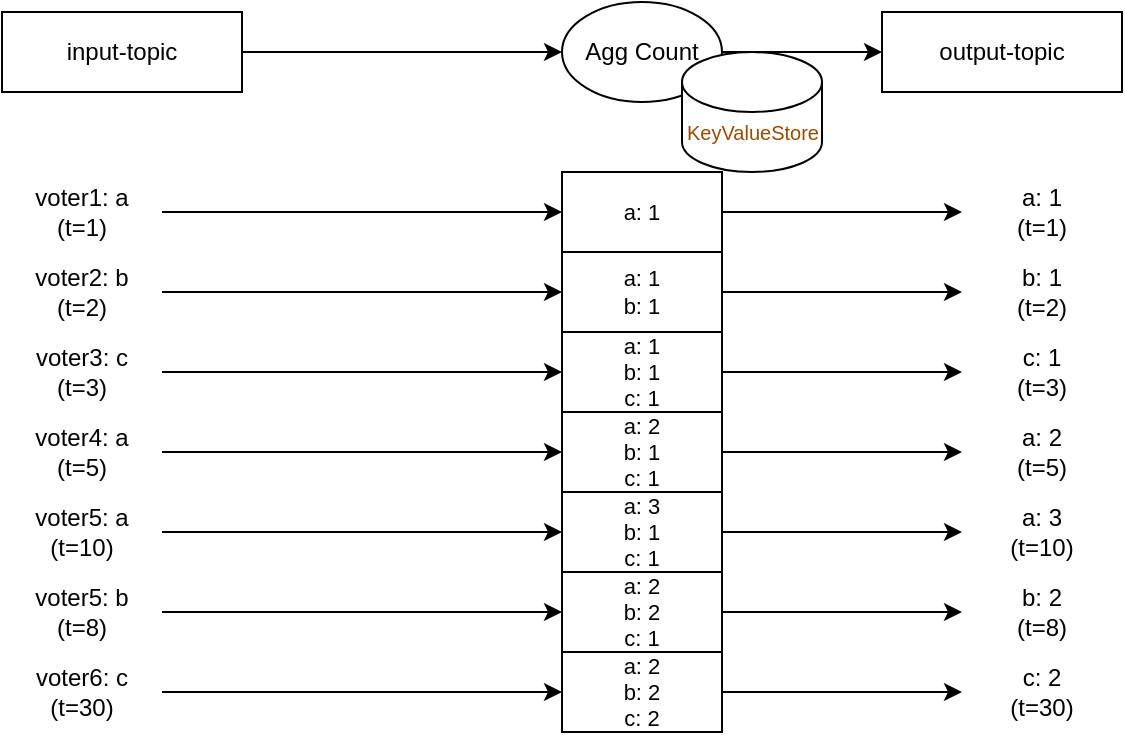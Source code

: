 <mxfile version="24.7.14">
  <diagram name="페이지-1" id="8g5Zn0wMJFjncriXSSx3">
    <mxGraphModel dx="524" dy="995" grid="1" gridSize="10" guides="1" tooltips="1" connect="1" arrows="1" fold="1" page="1" pageScale="1" pageWidth="1169" pageHeight="827" math="0" shadow="0">
      <root>
        <mxCell id="0" />
        <mxCell id="1" parent="0" />
        <mxCell id="pKS4B4EWEE2jMQGI_RAB-51" style="edgeStyle=orthogonalEdgeStyle;rounded=0;orthogonalLoop=1;jettySize=auto;html=1;entryX=0;entryY=0.5;entryDx=0;entryDy=0;strokeColor=#000000;fontColor=#000000;" parent="1" source="pKS4B4EWEE2jMQGI_RAB-52" target="pKS4B4EWEE2jMQGI_RAB-54" edge="1">
          <mxGeometry relative="1" as="geometry" />
        </mxCell>
        <mxCell id="pKS4B4EWEE2jMQGI_RAB-52" value="&lt;div&gt;&lt;font&gt;input-topic&lt;/font&gt;&lt;/div&gt;" style="rounded=0;whiteSpace=wrap;html=1;strokeColor=#000000;fontColor=#000000;" parent="1" vertex="1">
          <mxGeometry x="80" y="160" width="120" height="40" as="geometry" />
        </mxCell>
        <mxCell id="pKS4B4EWEE2jMQGI_RAB-53" style="edgeStyle=orthogonalEdgeStyle;rounded=0;orthogonalLoop=1;jettySize=auto;html=1;entryX=0;entryY=0.5;entryDx=0;entryDy=0;strokeColor=#000000;fontColor=#000000;" parent="1" source="pKS4B4EWEE2jMQGI_RAB-54" target="pKS4B4EWEE2jMQGI_RAB-55" edge="1">
          <mxGeometry relative="1" as="geometry" />
        </mxCell>
        <mxCell id="pKS4B4EWEE2jMQGI_RAB-54" value="&lt;font&gt;Agg Count&lt;/font&gt;" style="ellipse;whiteSpace=wrap;html=1;strokeColor=#000000;fontColor=#000000;" parent="1" vertex="1">
          <mxGeometry x="360" y="155" width="80" height="50" as="geometry" />
        </mxCell>
        <mxCell id="pKS4B4EWEE2jMQGI_RAB-55" value="&lt;font&gt;output-topic&lt;/font&gt;" style="rounded=0;whiteSpace=wrap;html=1;strokeColor=#000000;fontColor=#000000;" parent="1" vertex="1">
          <mxGeometry x="520" y="160" width="120" height="40" as="geometry" />
        </mxCell>
        <mxCell id="GSHHPHuIhnTSmaOaYL3V-2" style="edgeStyle=orthogonalEdgeStyle;rounded=0;orthogonalLoop=1;jettySize=auto;html=1;entryX=0;entryY=0.5;entryDx=0;entryDy=0;" parent="1" source="pKS4B4EWEE2jMQGI_RAB-57" target="GSHHPHuIhnTSmaOaYL3V-1" edge="1">
          <mxGeometry relative="1" as="geometry" />
        </mxCell>
        <mxCell id="pKS4B4EWEE2jMQGI_RAB-57" value="voter1: a&lt;div&gt;(t=1)&lt;/div&gt;" style="text;html=1;align=center;verticalAlign=middle;whiteSpace=wrap;rounded=0;fontColor=#000000;" parent="1" vertex="1">
          <mxGeometry x="80" y="245" width="80" height="30" as="geometry" />
        </mxCell>
        <mxCell id="GSHHPHuIhnTSmaOaYL3V-5" style="edgeStyle=orthogonalEdgeStyle;rounded=0;orthogonalLoop=1;jettySize=auto;html=1;entryX=0;entryY=0.5;entryDx=0;entryDy=0;" parent="1" source="pKS4B4EWEE2jMQGI_RAB-63" target="GSHHPHuIhnTSmaOaYL3V-3" edge="1">
          <mxGeometry relative="1" as="geometry" />
        </mxCell>
        <mxCell id="pKS4B4EWEE2jMQGI_RAB-63" value="voter2: b&lt;div&gt;(t=2)&lt;/div&gt;" style="text;html=1;align=center;verticalAlign=middle;whiteSpace=wrap;rounded=0;fontColor=#000000;" parent="1" vertex="1">
          <mxGeometry x="80" y="285" width="80" height="30" as="geometry" />
        </mxCell>
        <mxCell id="GSHHPHuIhnTSmaOaYL3V-6" style="edgeStyle=orthogonalEdgeStyle;rounded=0;orthogonalLoop=1;jettySize=auto;html=1;entryX=0;entryY=0.5;entryDx=0;entryDy=0;" parent="1" source="pKS4B4EWEE2jMQGI_RAB-68" target="GSHHPHuIhnTSmaOaYL3V-4" edge="1">
          <mxGeometry relative="1" as="geometry" />
        </mxCell>
        <mxCell id="pKS4B4EWEE2jMQGI_RAB-68" value="voter3: c&lt;div&gt;(t=3)&lt;/div&gt;" style="text;html=1;align=center;verticalAlign=middle;whiteSpace=wrap;rounded=0;fontColor=#000000;" parent="1" vertex="1">
          <mxGeometry x="80" y="325" width="80" height="30" as="geometry" />
        </mxCell>
        <mxCell id="pKS4B4EWEE2jMQGI_RAB-72" value="" style="shape=cylinder3;whiteSpace=wrap;html=1;boundedLbl=1;backgroundOutline=1;size=15;strokeColor=#000000;fontColor=#000000;" parent="1" vertex="1">
          <mxGeometry x="420" y="180" width="70" height="60" as="geometry" />
        </mxCell>
        <mxCell id="GSHHPHuIhnTSmaOaYL3V-10" style="edgeStyle=orthogonalEdgeStyle;rounded=0;orthogonalLoop=1;jettySize=auto;html=1;entryX=0;entryY=0.5;entryDx=0;entryDy=0;" parent="1" source="pKS4B4EWEE2jMQGI_RAB-74" target="GSHHPHuIhnTSmaOaYL3V-9" edge="1">
          <mxGeometry relative="1" as="geometry" />
        </mxCell>
        <mxCell id="pKS4B4EWEE2jMQGI_RAB-74" value="voter4: a&lt;div&gt;(t=5)&lt;/div&gt;" style="text;html=1;align=center;verticalAlign=middle;whiteSpace=wrap;rounded=0;fontColor=#000000;" parent="1" vertex="1">
          <mxGeometry x="80" y="365" width="80" height="30" as="geometry" />
        </mxCell>
        <mxCell id="GSHHPHuIhnTSmaOaYL3V-12" style="edgeStyle=orthogonalEdgeStyle;rounded=0;orthogonalLoop=1;jettySize=auto;html=1;entryX=0;entryY=0.5;entryDx=0;entryDy=0;" parent="1" source="pKS4B4EWEE2jMQGI_RAB-80" target="GSHHPHuIhnTSmaOaYL3V-11" edge="1">
          <mxGeometry relative="1" as="geometry" />
        </mxCell>
        <mxCell id="pKS4B4EWEE2jMQGI_RAB-80" value="voter5: a&lt;div&gt;(t=10)&lt;/div&gt;" style="text;html=1;align=center;verticalAlign=middle;whiteSpace=wrap;rounded=0;fontColor=#000000;" parent="1" vertex="1">
          <mxGeometry x="80" y="405" width="80" height="30" as="geometry" />
        </mxCell>
        <mxCell id="GSHHPHuIhnTSmaOaYL3V-14" style="edgeStyle=orthogonalEdgeStyle;rounded=0;orthogonalLoop=1;jettySize=auto;html=1;entryX=0;entryY=0.5;entryDx=0;entryDy=0;" parent="1" source="pKS4B4EWEE2jMQGI_RAB-81" target="GSHHPHuIhnTSmaOaYL3V-13" edge="1">
          <mxGeometry relative="1" as="geometry" />
        </mxCell>
        <mxCell id="pKS4B4EWEE2jMQGI_RAB-81" value="voter5: b&lt;div&gt;(t=8)&lt;/div&gt;" style="text;html=1;align=center;verticalAlign=middle;whiteSpace=wrap;rounded=0;fontColor=#000000;" parent="1" vertex="1">
          <mxGeometry x="80" y="445" width="80" height="30" as="geometry" />
        </mxCell>
        <mxCell id="GSHHPHuIhnTSmaOaYL3V-16" style="edgeStyle=orthogonalEdgeStyle;rounded=0;orthogonalLoop=1;jettySize=auto;html=1;entryX=0;entryY=0.5;entryDx=0;entryDy=0;" parent="1" source="pKS4B4EWEE2jMQGI_RAB-82" target="GSHHPHuIhnTSmaOaYL3V-15" edge="1">
          <mxGeometry relative="1" as="geometry" />
        </mxCell>
        <mxCell id="pKS4B4EWEE2jMQGI_RAB-82" value="voter6: c&lt;div&gt;(t=30)&lt;/div&gt;" style="text;html=1;align=center;verticalAlign=middle;whiteSpace=wrap;rounded=0;fontColor=#000000;" parent="1" vertex="1">
          <mxGeometry x="80" y="485" width="80" height="30" as="geometry" />
        </mxCell>
        <mxCell id="GSHHPHuIhnTSmaOaYL3V-19" style="edgeStyle=orthogonalEdgeStyle;rounded=0;orthogonalLoop=1;jettySize=auto;html=1;entryX=0;entryY=0.5;entryDx=0;entryDy=0;" parent="1" source="GSHHPHuIhnTSmaOaYL3V-1" target="GSHHPHuIhnTSmaOaYL3V-18" edge="1">
          <mxGeometry relative="1" as="geometry" />
        </mxCell>
        <mxCell id="GSHHPHuIhnTSmaOaYL3V-1" value="a: 1" style="text;html=1;align=center;verticalAlign=middle;whiteSpace=wrap;rounded=0;fontColor=#000000;strokeColor=default;fontSize=11;" parent="1" vertex="1">
          <mxGeometry x="360" y="240" width="80" height="40" as="geometry" />
        </mxCell>
        <mxCell id="GSHHPHuIhnTSmaOaYL3V-27" style="edgeStyle=orthogonalEdgeStyle;rounded=0;orthogonalLoop=1;jettySize=auto;html=1;entryX=0;entryY=0.5;entryDx=0;entryDy=0;" parent="1" source="GSHHPHuIhnTSmaOaYL3V-3" target="GSHHPHuIhnTSmaOaYL3V-20" edge="1">
          <mxGeometry relative="1" as="geometry" />
        </mxCell>
        <mxCell id="GSHHPHuIhnTSmaOaYL3V-3" value="a: 1&lt;div style=&quot;font-size: 11px;&quot;&gt;b: 1&lt;/div&gt;" style="text;html=1;align=center;verticalAlign=middle;whiteSpace=wrap;rounded=0;fontColor=#000000;fillColor=none;strokeColor=default;fontSize=11;" parent="1" vertex="1">
          <mxGeometry x="360" y="280" width="80" height="40" as="geometry" />
        </mxCell>
        <mxCell id="GSHHPHuIhnTSmaOaYL3V-28" style="edgeStyle=orthogonalEdgeStyle;rounded=0;orthogonalLoop=1;jettySize=auto;html=1;entryX=0;entryY=0.5;entryDx=0;entryDy=0;" parent="1" source="GSHHPHuIhnTSmaOaYL3V-4" target="GSHHPHuIhnTSmaOaYL3V-21" edge="1">
          <mxGeometry relative="1" as="geometry" />
        </mxCell>
        <mxCell id="GSHHPHuIhnTSmaOaYL3V-4" value="a: 1&lt;div style=&quot;font-size: 11px;&quot;&gt;b: 1&lt;/div&gt;&lt;div style=&quot;font-size: 11px;&quot;&gt;c: 1&lt;/div&gt;" style="text;html=1;align=center;verticalAlign=middle;whiteSpace=wrap;rounded=0;fontColor=#000000;strokeColor=default;fontSize=11;" parent="1" vertex="1">
          <mxGeometry x="360" y="320" width="80" height="40" as="geometry" />
        </mxCell>
        <mxCell id="GSHHPHuIhnTSmaOaYL3V-29" style="edgeStyle=orthogonalEdgeStyle;rounded=0;orthogonalLoop=1;jettySize=auto;html=1;entryX=0;entryY=0.5;entryDx=0;entryDy=0;" parent="1" source="GSHHPHuIhnTSmaOaYL3V-9" target="GSHHPHuIhnTSmaOaYL3V-22" edge="1">
          <mxGeometry relative="1" as="geometry" />
        </mxCell>
        <mxCell id="GSHHPHuIhnTSmaOaYL3V-9" value="a: 2&lt;div style=&quot;font-size: 11px;&quot;&gt;b: 1&lt;/div&gt;&lt;div style=&quot;font-size: 11px;&quot;&gt;c: 1&lt;/div&gt;" style="text;html=1;align=center;verticalAlign=middle;whiteSpace=wrap;rounded=0;fontColor=#000000;strokeColor=default;fontSize=11;" parent="1" vertex="1">
          <mxGeometry x="360" y="360" width="80" height="40" as="geometry" />
        </mxCell>
        <mxCell id="GSHHPHuIhnTSmaOaYL3V-30" style="edgeStyle=orthogonalEdgeStyle;rounded=0;orthogonalLoop=1;jettySize=auto;html=1;entryX=0;entryY=0.5;entryDx=0;entryDy=0;" parent="1" source="GSHHPHuIhnTSmaOaYL3V-11" target="GSHHPHuIhnTSmaOaYL3V-23" edge="1">
          <mxGeometry relative="1" as="geometry" />
        </mxCell>
        <mxCell id="GSHHPHuIhnTSmaOaYL3V-11" value="a: 3&lt;div style=&quot;font-size: 11px;&quot;&gt;b: 1&lt;/div&gt;&lt;div style=&quot;font-size: 11px;&quot;&gt;c: 1&lt;/div&gt;" style="text;html=1;align=center;verticalAlign=middle;whiteSpace=wrap;rounded=0;fontColor=#000000;strokeColor=default;fontSize=11;" parent="1" vertex="1">
          <mxGeometry x="360" y="400" width="80" height="40" as="geometry" />
        </mxCell>
        <mxCell id="GSHHPHuIhnTSmaOaYL3V-31" style="edgeStyle=orthogonalEdgeStyle;rounded=0;orthogonalLoop=1;jettySize=auto;html=1;" parent="1" source="GSHHPHuIhnTSmaOaYL3V-13" target="GSHHPHuIhnTSmaOaYL3V-25" edge="1">
          <mxGeometry relative="1" as="geometry" />
        </mxCell>
        <mxCell id="GSHHPHuIhnTSmaOaYL3V-13" value="a: 2&lt;div style=&quot;font-size: 11px;&quot;&gt;b: 2&lt;/div&gt;&lt;div style=&quot;font-size: 11px;&quot;&gt;c: 1&lt;/div&gt;" style="text;html=1;align=center;verticalAlign=middle;whiteSpace=wrap;rounded=0;fontColor=#000000;strokeColor=default;fontSize=11;" parent="1" vertex="1">
          <mxGeometry x="360" y="440" width="80" height="40" as="geometry" />
        </mxCell>
        <mxCell id="GSHHPHuIhnTSmaOaYL3V-32" style="edgeStyle=orthogonalEdgeStyle;rounded=0;orthogonalLoop=1;jettySize=auto;html=1;entryX=0;entryY=0.5;entryDx=0;entryDy=0;" parent="1" source="GSHHPHuIhnTSmaOaYL3V-15" target="GSHHPHuIhnTSmaOaYL3V-26" edge="1">
          <mxGeometry relative="1" as="geometry" />
        </mxCell>
        <mxCell id="GSHHPHuIhnTSmaOaYL3V-15" value="a: 2&lt;div style=&quot;font-size: 11px;&quot;&gt;b: 2&lt;/div&gt;&lt;div style=&quot;font-size: 11px;&quot;&gt;c: 2&lt;/div&gt;" style="text;html=1;align=center;verticalAlign=middle;whiteSpace=wrap;rounded=0;fontColor=#000000;strokeColor=default;fontSize=11;" parent="1" vertex="1">
          <mxGeometry x="360" y="480" width="80" height="40" as="geometry" />
        </mxCell>
        <mxCell id="GSHHPHuIhnTSmaOaYL3V-18" value="a: 1&lt;div&gt;(t=1)&lt;/div&gt;" style="text;html=1;align=center;verticalAlign=middle;whiteSpace=wrap;rounded=0;fontColor=#000000;" parent="1" vertex="1">
          <mxGeometry x="560" y="245" width="80" height="30" as="geometry" />
        </mxCell>
        <mxCell id="GSHHPHuIhnTSmaOaYL3V-20" value="b: 1&lt;div&gt;(t=2)&lt;/div&gt;" style="text;html=1;align=center;verticalAlign=middle;whiteSpace=wrap;rounded=0;fontColor=#000000;" parent="1" vertex="1">
          <mxGeometry x="560" y="285" width="80" height="30" as="geometry" />
        </mxCell>
        <mxCell id="GSHHPHuIhnTSmaOaYL3V-21" value="c: 1&lt;div&gt;(t=3)&lt;/div&gt;" style="text;html=1;align=center;verticalAlign=middle;whiteSpace=wrap;rounded=0;fontColor=#000000;" parent="1" vertex="1">
          <mxGeometry x="560" y="325" width="80" height="30" as="geometry" />
        </mxCell>
        <mxCell id="GSHHPHuIhnTSmaOaYL3V-22" value="a: 2&lt;div&gt;(t=5)&lt;/div&gt;" style="text;html=1;align=center;verticalAlign=middle;whiteSpace=wrap;rounded=0;fontColor=#000000;" parent="1" vertex="1">
          <mxGeometry x="560" y="365" width="80" height="30" as="geometry" />
        </mxCell>
        <mxCell id="GSHHPHuIhnTSmaOaYL3V-23" value="a: 3&lt;div&gt;(t=10)&lt;/div&gt;" style="text;html=1;align=center;verticalAlign=middle;whiteSpace=wrap;rounded=0;fontColor=#000000;" parent="1" vertex="1">
          <mxGeometry x="560" y="405" width="80" height="30" as="geometry" />
        </mxCell>
        <mxCell id="GSHHPHuIhnTSmaOaYL3V-25" value="b: 2&lt;div&gt;(t=8)&lt;/div&gt;" style="text;html=1;align=center;verticalAlign=middle;whiteSpace=wrap;rounded=0;fontColor=#000000;" parent="1" vertex="1">
          <mxGeometry x="560" y="445" width="80" height="30" as="geometry" />
        </mxCell>
        <mxCell id="GSHHPHuIhnTSmaOaYL3V-26" value="c: 2&lt;div&gt;(t=30)&lt;/div&gt;" style="text;html=1;align=center;verticalAlign=middle;whiteSpace=wrap;rounded=0;fontColor=#000000;" parent="1" vertex="1">
          <mxGeometry x="560" y="485" width="80" height="30" as="geometry" />
        </mxCell>
        <mxCell id="GSHHPHuIhnTSmaOaYL3V-33" value="KeyValueStore" style="text;html=1;align=center;verticalAlign=middle;whiteSpace=wrap;rounded=0;fontColor=#994C00;fontSize=10;" parent="1" vertex="1">
          <mxGeometry x="422.5" y="205" width="65" height="30" as="geometry" />
        </mxCell>
      </root>
    </mxGraphModel>
  </diagram>
</mxfile>
